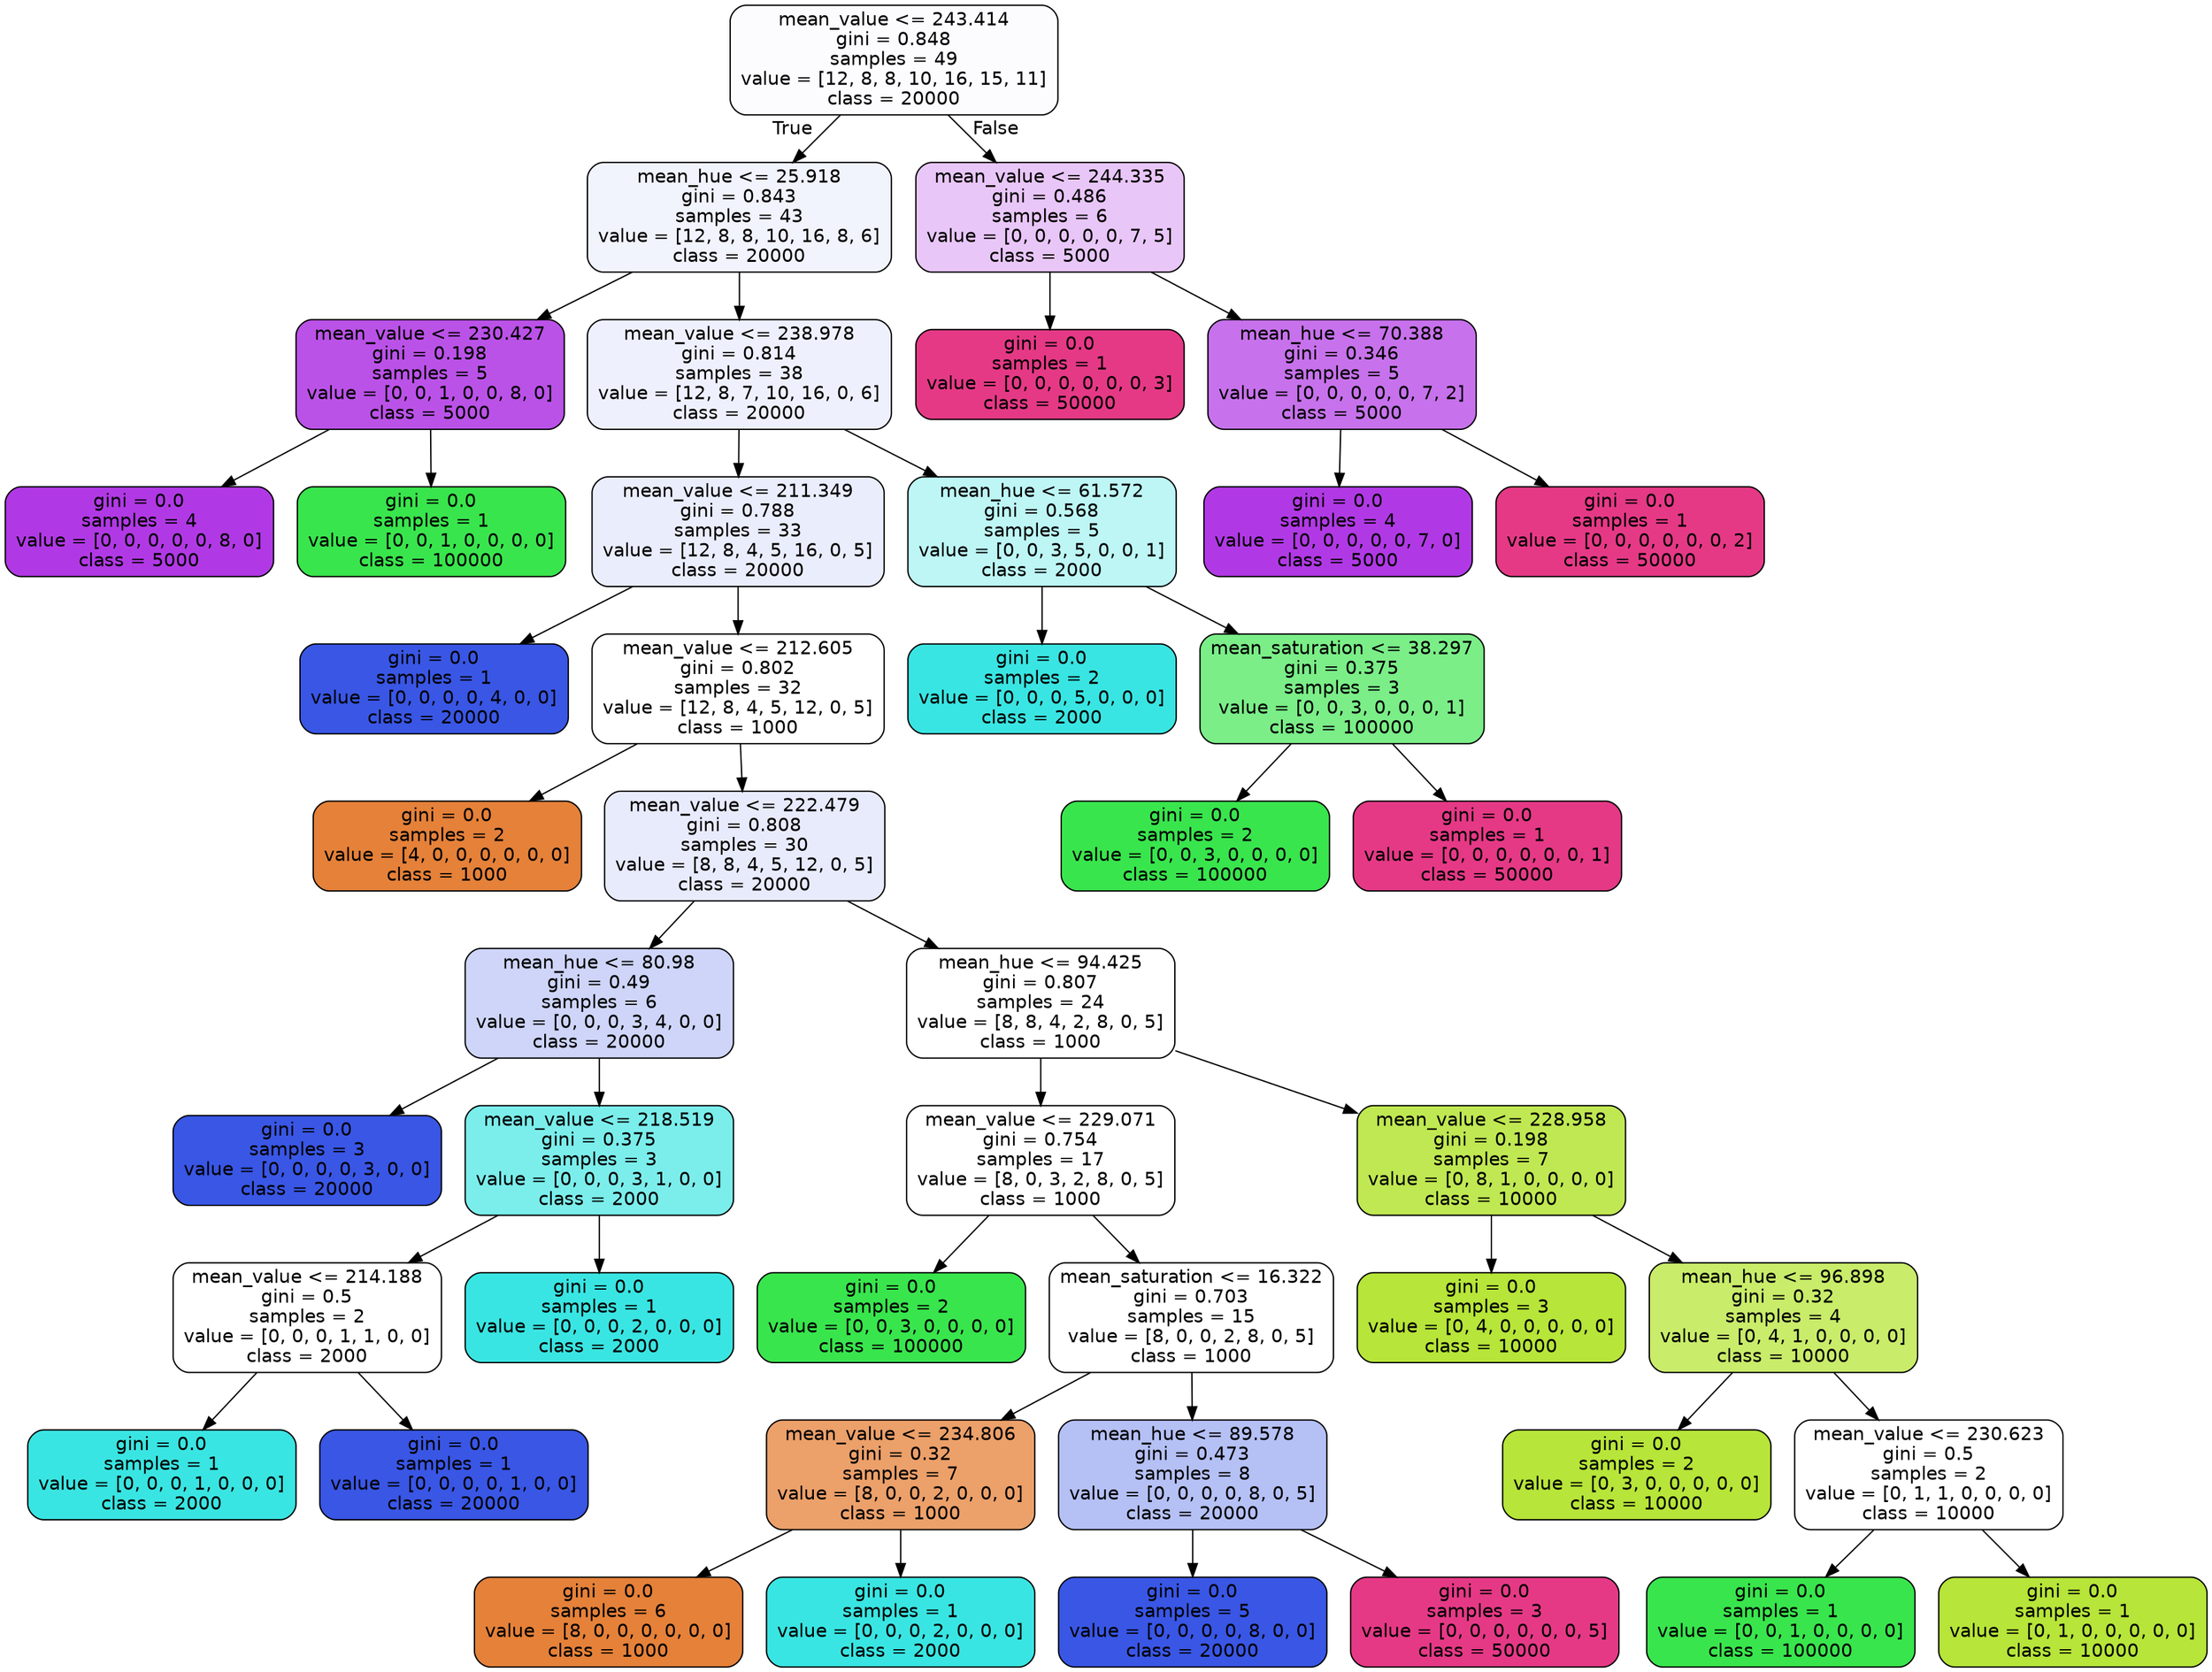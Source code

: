 digraph Tree {
node [shape=box, style="filled, rounded", color="black", fontname="helvetica"] ;
edge [fontname="helvetica"] ;
0 [label="mean_value <= 243.414\ngini = 0.848\nsamples = 49\nvalue = [12, 8, 8, 10, 16, 15, 11]\nclass = 20000", fillcolor="#fcfcff"] ;
1 [label="mean_hue <= 25.918\ngini = 0.843\nsamples = 43\nvalue = [12, 8, 8, 10, 16, 8, 6]\nclass = 20000", fillcolor="#f1f3fd"] ;
0 -> 1 [labeldistance=2.5, labelangle=45, headlabel="True"] ;
2 [label="mean_value <= 230.427\ngini = 0.198\nsamples = 5\nvalue = [0, 0, 1, 0, 0, 8, 0]\nclass = 5000", fillcolor="#bb52e8"] ;
1 -> 2 ;
3 [label="gini = 0.0\nsamples = 4\nvalue = [0, 0, 0, 0, 0, 8, 0]\nclass = 5000", fillcolor="#b139e5"] ;
2 -> 3 ;
4 [label="gini = 0.0\nsamples = 1\nvalue = [0, 0, 1, 0, 0, 0, 0]\nclass = 100000", fillcolor="#39e54d"] ;
2 -> 4 ;
5 [label="mean_value <= 238.978\ngini = 0.814\nsamples = 38\nvalue = [12, 8, 7, 10, 16, 0, 6]\nclass = 20000", fillcolor="#eef1fd"] ;
1 -> 5 ;
6 [label="mean_value <= 211.349\ngini = 0.788\nsamples = 33\nvalue = [12, 8, 4, 5, 16, 0, 5]\nclass = 20000", fillcolor="#eaedfc"] ;
5 -> 6 ;
7 [label="gini = 0.0\nsamples = 1\nvalue = [0, 0, 0, 0, 4, 0, 0]\nclass = 20000", fillcolor="#3956e5"] ;
6 -> 7 ;
8 [label="mean_value <= 212.605\ngini = 0.802\nsamples = 32\nvalue = [12, 8, 4, 5, 12, 0, 5]\nclass = 1000", fillcolor="#ffffff"] ;
6 -> 8 ;
9 [label="gini = 0.0\nsamples = 2\nvalue = [4, 0, 0, 0, 0, 0, 0]\nclass = 1000", fillcolor="#e58139"] ;
8 -> 9 ;
10 [label="mean_value <= 222.479\ngini = 0.808\nsamples = 30\nvalue = [8, 8, 4, 5, 12, 0, 5]\nclass = 20000", fillcolor="#e8ebfc"] ;
8 -> 10 ;
11 [label="mean_hue <= 80.98\ngini = 0.49\nsamples = 6\nvalue = [0, 0, 0, 3, 4, 0, 0]\nclass = 20000", fillcolor="#ced5f8"] ;
10 -> 11 ;
12 [label="gini = 0.0\nsamples = 3\nvalue = [0, 0, 0, 0, 3, 0, 0]\nclass = 20000", fillcolor="#3956e5"] ;
11 -> 12 ;
13 [label="mean_value <= 218.519\ngini = 0.375\nsamples = 3\nvalue = [0, 0, 0, 3, 1, 0, 0]\nclass = 2000", fillcolor="#7beeec"] ;
11 -> 13 ;
14 [label="mean_value <= 214.188\ngini = 0.5\nsamples = 2\nvalue = [0, 0, 0, 1, 1, 0, 0]\nclass = 2000", fillcolor="#ffffff"] ;
13 -> 14 ;
15 [label="gini = 0.0\nsamples = 1\nvalue = [0, 0, 0, 1, 0, 0, 0]\nclass = 2000", fillcolor="#39e5e2"] ;
14 -> 15 ;
16 [label="gini = 0.0\nsamples = 1\nvalue = [0, 0, 0, 0, 1, 0, 0]\nclass = 20000", fillcolor="#3956e5"] ;
14 -> 16 ;
17 [label="gini = 0.0\nsamples = 1\nvalue = [0, 0, 0, 2, 0, 0, 0]\nclass = 2000", fillcolor="#39e5e2"] ;
13 -> 17 ;
18 [label="mean_hue <= 94.425\ngini = 0.807\nsamples = 24\nvalue = [8, 8, 4, 2, 8, 0, 5]\nclass = 1000", fillcolor="#ffffff"] ;
10 -> 18 ;
19 [label="mean_value <= 229.071\ngini = 0.754\nsamples = 17\nvalue = [8, 0, 3, 2, 8, 0, 5]\nclass = 1000", fillcolor="#ffffff"] ;
18 -> 19 ;
20 [label="gini = 0.0\nsamples = 2\nvalue = [0, 0, 3, 0, 0, 0, 0]\nclass = 100000", fillcolor="#39e54d"] ;
19 -> 20 ;
21 [label="mean_saturation <= 16.322\ngini = 0.703\nsamples = 15\nvalue = [8, 0, 0, 2, 8, 0, 5]\nclass = 1000", fillcolor="#ffffff"] ;
19 -> 21 ;
22 [label="mean_value <= 234.806\ngini = 0.32\nsamples = 7\nvalue = [8, 0, 0, 2, 0, 0, 0]\nclass = 1000", fillcolor="#eca06a"] ;
21 -> 22 ;
23 [label="gini = 0.0\nsamples = 6\nvalue = [8, 0, 0, 0, 0, 0, 0]\nclass = 1000", fillcolor="#e58139"] ;
22 -> 23 ;
24 [label="gini = 0.0\nsamples = 1\nvalue = [0, 0, 0, 2, 0, 0, 0]\nclass = 2000", fillcolor="#39e5e2"] ;
22 -> 24 ;
25 [label="mean_hue <= 89.578\ngini = 0.473\nsamples = 8\nvalue = [0, 0, 0, 0, 8, 0, 5]\nclass = 20000", fillcolor="#b5c0f5"] ;
21 -> 25 ;
26 [label="gini = 0.0\nsamples = 5\nvalue = [0, 0, 0, 0, 8, 0, 0]\nclass = 20000", fillcolor="#3956e5"] ;
25 -> 26 ;
27 [label="gini = 0.0\nsamples = 3\nvalue = [0, 0, 0, 0, 0, 0, 5]\nclass = 50000", fillcolor="#e53986"] ;
25 -> 27 ;
28 [label="mean_value <= 228.958\ngini = 0.198\nsamples = 7\nvalue = [0, 8, 1, 0, 0, 0, 0]\nclass = 10000", fillcolor="#c0e852"] ;
18 -> 28 ;
29 [label="gini = 0.0\nsamples = 3\nvalue = [0, 4, 0, 0, 0, 0, 0]\nclass = 10000", fillcolor="#b7e539"] ;
28 -> 29 ;
30 [label="mean_hue <= 96.898\ngini = 0.32\nsamples = 4\nvalue = [0, 4, 1, 0, 0, 0, 0]\nclass = 10000", fillcolor="#c9ec6a"] ;
28 -> 30 ;
31 [label="gini = 0.0\nsamples = 2\nvalue = [0, 3, 0, 0, 0, 0, 0]\nclass = 10000", fillcolor="#b7e539"] ;
30 -> 31 ;
32 [label="mean_value <= 230.623\ngini = 0.5\nsamples = 2\nvalue = [0, 1, 1, 0, 0, 0, 0]\nclass = 10000", fillcolor="#ffffff"] ;
30 -> 32 ;
33 [label="gini = 0.0\nsamples = 1\nvalue = [0, 0, 1, 0, 0, 0, 0]\nclass = 100000", fillcolor="#39e54d"] ;
32 -> 33 ;
34 [label="gini = 0.0\nsamples = 1\nvalue = [0, 1, 0, 0, 0, 0, 0]\nclass = 10000", fillcolor="#b7e539"] ;
32 -> 34 ;
35 [label="mean_hue <= 61.572\ngini = 0.568\nsamples = 5\nvalue = [0, 0, 3, 5, 0, 0, 1]\nclass = 2000", fillcolor="#bdf6f5"] ;
5 -> 35 ;
36 [label="gini = 0.0\nsamples = 2\nvalue = [0, 0, 0, 5, 0, 0, 0]\nclass = 2000", fillcolor="#39e5e2"] ;
35 -> 36 ;
37 [label="mean_saturation <= 38.297\ngini = 0.375\nsamples = 3\nvalue = [0, 0, 3, 0, 0, 0, 1]\nclass = 100000", fillcolor="#7bee88"] ;
35 -> 37 ;
38 [label="gini = 0.0\nsamples = 2\nvalue = [0, 0, 3, 0, 0, 0, 0]\nclass = 100000", fillcolor="#39e54d"] ;
37 -> 38 ;
39 [label="gini = 0.0\nsamples = 1\nvalue = [0, 0, 0, 0, 0, 0, 1]\nclass = 50000", fillcolor="#e53986"] ;
37 -> 39 ;
40 [label="mean_value <= 244.335\ngini = 0.486\nsamples = 6\nvalue = [0, 0, 0, 0, 0, 7, 5]\nclass = 5000", fillcolor="#e9c6f8"] ;
0 -> 40 [labeldistance=2.5, labelangle=-45, headlabel="False"] ;
41 [label="gini = 0.0\nsamples = 1\nvalue = [0, 0, 0, 0, 0, 0, 3]\nclass = 50000", fillcolor="#e53986"] ;
40 -> 41 ;
42 [label="mean_hue <= 70.388\ngini = 0.346\nsamples = 5\nvalue = [0, 0, 0, 0, 0, 7, 2]\nclass = 5000", fillcolor="#c772ec"] ;
40 -> 42 ;
43 [label="gini = 0.0\nsamples = 4\nvalue = [0, 0, 0, 0, 0, 7, 0]\nclass = 5000", fillcolor="#b139e5"] ;
42 -> 43 ;
44 [label="gini = 0.0\nsamples = 1\nvalue = [0, 0, 0, 0, 0, 0, 2]\nclass = 50000", fillcolor="#e53986"] ;
42 -> 44 ;
}